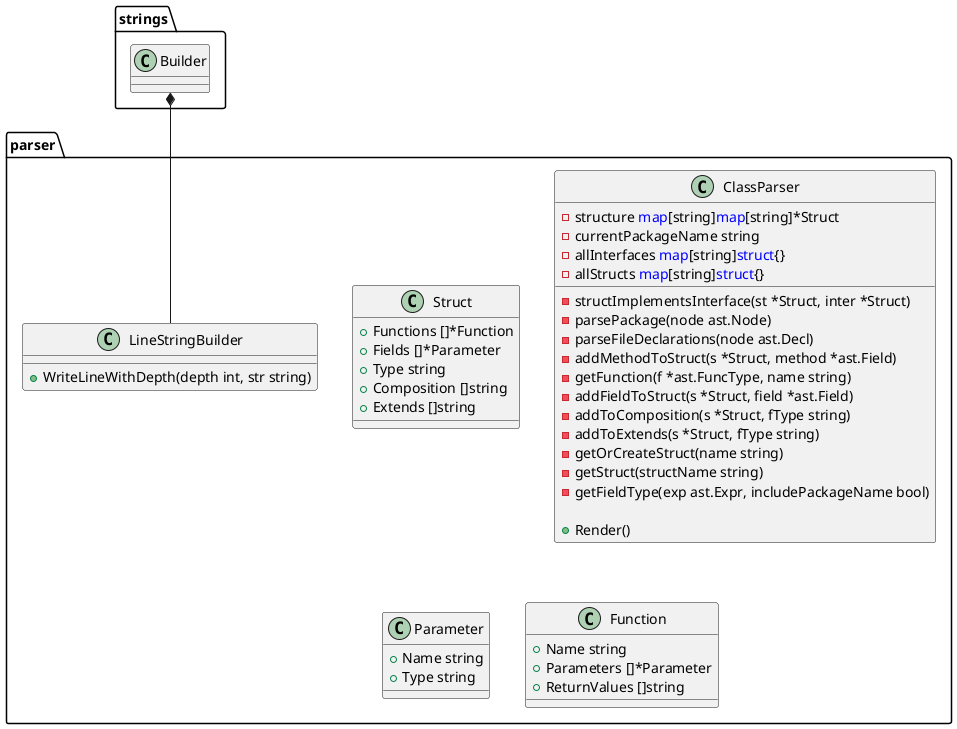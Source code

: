 // echoes

@startuml
namespace parser {
    class Struct {
        + Functions []*Function
        + Fields []*Parameter
        + Type string
        + Composition []string
        + Extends []string

    }
    class LineStringBuilder {
        + WriteLineWithDepth(depth int, str string) 

    }
    class ClassParser {
        - structure <font color=blue>map</font>[string]<font color=blue>map</font>[string]*Struct
        - currentPackageName string
        - allInterfaces <font color=blue>map</font>[string]<font color=blue>struct</font>{}
        - allStructs <font color=blue>map</font>[string]<font color=blue>struct</font>{}

        - structImplementsInterface(st *Struct, inter *Struct) 
        - parsePackage(node ast.Node) 
        - parseFileDeclarations(node ast.Decl) 
        - addMethodToStruct(s *Struct, method *ast.Field) 
        - getFunction(f *ast.FuncType, name string) 
        - addFieldToStruct(s *Struct, field *ast.Field) 
        - addToComposition(s *Struct, fType string) 
        - addToExtends(s *Struct, fType string) 
        - getOrCreateStruct(name string) 
        - getStruct(structName string) 
        - getFieldType(exp ast.Expr, includePackageName bool) 

        + Render() 

    }
    class Parameter {
        + Name string
        + Type string

    }
    class Function {
        + Name string
        + Parameters []*Parameter
        + ReturnValues []string

    }
}
strings.Builder *-- parser.LineStringBuilder


@enduml